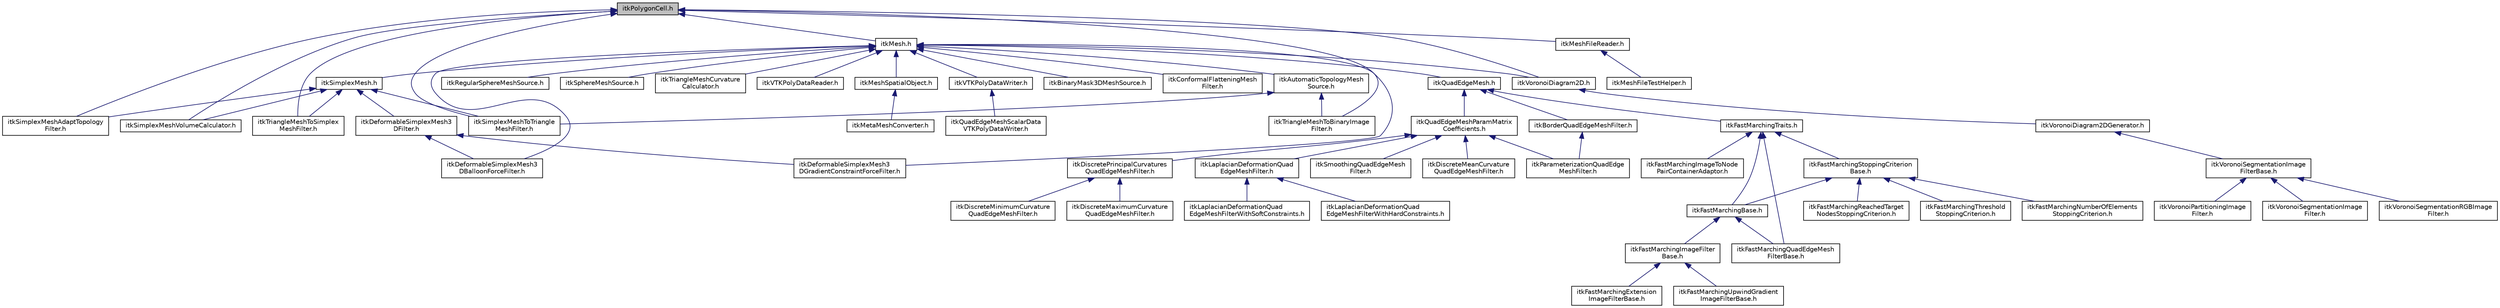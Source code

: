 digraph "itkPolygonCell.h"
{
 // LATEX_PDF_SIZE
  edge [fontname="Helvetica",fontsize="10",labelfontname="Helvetica",labelfontsize="10"];
  node [fontname="Helvetica",fontsize="10",shape=record];
  Node1 [label="itkPolygonCell.h",height=0.2,width=0.4,color="black", fillcolor="grey75", style="filled", fontcolor="black",tooltip=" "];
  Node1 -> Node2 [dir="back",color="midnightblue",fontsize="10",style="solid",fontname="Helvetica"];
  Node2 [label="itkMesh.h",height=0.2,width=0.4,color="black", fillcolor="white", style="filled",URL="$itkMesh_8h.html",tooltip=" "];
  Node2 -> Node3 [dir="back",color="midnightblue",fontsize="10",style="solid",fontname="Helvetica"];
  Node3 [label="itkAutomaticTopologyMesh\lSource.h",height=0.2,width=0.4,color="black", fillcolor="white", style="filled",URL="$itkAutomaticTopologyMeshSource_8h.html",tooltip=" "];
  Node3 -> Node4 [dir="back",color="midnightblue",fontsize="10",style="solid",fontname="Helvetica"];
  Node4 [label="itkSimplexMeshToTriangle\lMeshFilter.h",height=0.2,width=0.4,color="black", fillcolor="white", style="filled",URL="$itkSimplexMeshToTriangleMeshFilter_8h.html",tooltip=" "];
  Node3 -> Node5 [dir="back",color="midnightblue",fontsize="10",style="solid",fontname="Helvetica"];
  Node5 [label="itkTriangleMeshToBinaryImage\lFilter.h",height=0.2,width=0.4,color="black", fillcolor="white", style="filled",URL="$itkTriangleMeshToBinaryImageFilter_8h.html",tooltip=" "];
  Node2 -> Node6 [dir="back",color="midnightblue",fontsize="10",style="solid",fontname="Helvetica"];
  Node6 [label="itkBinaryMask3DMeshSource.h",height=0.2,width=0.4,color="black", fillcolor="white", style="filled",URL="$itkBinaryMask3DMeshSource_8h.html",tooltip=" "];
  Node2 -> Node7 [dir="back",color="midnightblue",fontsize="10",style="solid",fontname="Helvetica"];
  Node7 [label="itkConformalFlatteningMesh\lFilter.h",height=0.2,width=0.4,color="black", fillcolor="white", style="filled",URL="$itkConformalFlatteningMeshFilter_8h.html",tooltip=" "];
  Node2 -> Node8 [dir="back",color="midnightblue",fontsize="10",style="solid",fontname="Helvetica"];
  Node8 [label="itkDeformableSimplexMesh3\lDBalloonForceFilter.h",height=0.2,width=0.4,color="black", fillcolor="white", style="filled",URL="$itkDeformableSimplexMesh3DBalloonForceFilter_8h.html",tooltip=" "];
  Node2 -> Node9 [dir="back",color="midnightblue",fontsize="10",style="solid",fontname="Helvetica"];
  Node9 [label="itkDeformableSimplexMesh3\lDGradientConstraintForceFilter.h",height=0.2,width=0.4,color="black", fillcolor="white", style="filled",URL="$itkDeformableSimplexMesh3DGradientConstraintForceFilter_8h.html",tooltip=" "];
  Node2 -> Node10 [dir="back",color="midnightblue",fontsize="10",style="solid",fontname="Helvetica"];
  Node10 [label="itkMeshSpatialObject.h",height=0.2,width=0.4,color="black", fillcolor="white", style="filled",URL="$itkMeshSpatialObject_8h.html",tooltip=" "];
  Node10 -> Node11 [dir="back",color="midnightblue",fontsize="10",style="solid",fontname="Helvetica"];
  Node11 [label="itkMetaMeshConverter.h",height=0.2,width=0.4,color="black", fillcolor="white", style="filled",URL="$itkMetaMeshConverter_8h.html",tooltip=" "];
  Node2 -> Node12 [dir="back",color="midnightblue",fontsize="10",style="solid",fontname="Helvetica"];
  Node12 [label="itkQuadEdgeMesh.h",height=0.2,width=0.4,color="black", fillcolor="white", style="filled",URL="$itkQuadEdgeMesh_8h.html",tooltip=" "];
  Node12 -> Node13 [dir="back",color="midnightblue",fontsize="10",style="solid",fontname="Helvetica"];
  Node13 [label="itkBorderQuadEdgeMeshFilter.h",height=0.2,width=0.4,color="black", fillcolor="white", style="filled",URL="$itkBorderQuadEdgeMeshFilter_8h.html",tooltip=" "];
  Node13 -> Node14 [dir="back",color="midnightblue",fontsize="10",style="solid",fontname="Helvetica"];
  Node14 [label="itkParameterizationQuadEdge\lMeshFilter.h",height=0.2,width=0.4,color="black", fillcolor="white", style="filled",URL="$itkParameterizationQuadEdgeMeshFilter_8h.html",tooltip=" "];
  Node12 -> Node15 [dir="back",color="midnightblue",fontsize="10",style="solid",fontname="Helvetica"];
  Node15 [label="itkFastMarchingTraits.h",height=0.2,width=0.4,color="black", fillcolor="white", style="filled",URL="$itkFastMarchingTraits_8h.html",tooltip=" "];
  Node15 -> Node16 [dir="back",color="midnightblue",fontsize="10",style="solid",fontname="Helvetica"];
  Node16 [label="itkFastMarchingBase.h",height=0.2,width=0.4,color="black", fillcolor="white", style="filled",URL="$itkFastMarchingBase_8h.html",tooltip=" "];
  Node16 -> Node17 [dir="back",color="midnightblue",fontsize="10",style="solid",fontname="Helvetica"];
  Node17 [label="itkFastMarchingImageFilter\lBase.h",height=0.2,width=0.4,color="black", fillcolor="white", style="filled",URL="$itkFastMarchingImageFilterBase_8h.html",tooltip=" "];
  Node17 -> Node18 [dir="back",color="midnightblue",fontsize="10",style="solid",fontname="Helvetica"];
  Node18 [label="itkFastMarchingExtension\lImageFilterBase.h",height=0.2,width=0.4,color="black", fillcolor="white", style="filled",URL="$itkFastMarchingExtensionImageFilterBase_8h.html",tooltip=" "];
  Node17 -> Node19 [dir="back",color="midnightblue",fontsize="10",style="solid",fontname="Helvetica"];
  Node19 [label="itkFastMarchingUpwindGradient\lImageFilterBase.h",height=0.2,width=0.4,color="black", fillcolor="white", style="filled",URL="$itkFastMarchingUpwindGradientImageFilterBase_8h.html",tooltip=" "];
  Node16 -> Node20 [dir="back",color="midnightblue",fontsize="10",style="solid",fontname="Helvetica"];
  Node20 [label="itkFastMarchingQuadEdgeMesh\lFilterBase.h",height=0.2,width=0.4,color="black", fillcolor="white", style="filled",URL="$itkFastMarchingQuadEdgeMeshFilterBase_8h.html",tooltip=" "];
  Node15 -> Node21 [dir="back",color="midnightblue",fontsize="10",style="solid",fontname="Helvetica"];
  Node21 [label="itkFastMarchingImageToNode\lPairContainerAdaptor.h",height=0.2,width=0.4,color="black", fillcolor="white", style="filled",URL="$itkFastMarchingImageToNodePairContainerAdaptor_8h.html",tooltip=" "];
  Node15 -> Node20 [dir="back",color="midnightblue",fontsize="10",style="solid",fontname="Helvetica"];
  Node15 -> Node22 [dir="back",color="midnightblue",fontsize="10",style="solid",fontname="Helvetica"];
  Node22 [label="itkFastMarchingStoppingCriterion\lBase.h",height=0.2,width=0.4,color="black", fillcolor="white", style="filled",URL="$itkFastMarchingStoppingCriterionBase_8h.html",tooltip=" "];
  Node22 -> Node16 [dir="back",color="midnightblue",fontsize="10",style="solid",fontname="Helvetica"];
  Node22 -> Node23 [dir="back",color="midnightblue",fontsize="10",style="solid",fontname="Helvetica"];
  Node23 [label="itkFastMarchingNumberOfElements\lStoppingCriterion.h",height=0.2,width=0.4,color="black", fillcolor="white", style="filled",URL="$itkFastMarchingNumberOfElementsStoppingCriterion_8h.html",tooltip=" "];
  Node22 -> Node24 [dir="back",color="midnightblue",fontsize="10",style="solid",fontname="Helvetica"];
  Node24 [label="itkFastMarchingReachedTarget\lNodesStoppingCriterion.h",height=0.2,width=0.4,color="black", fillcolor="white", style="filled",URL="$itkFastMarchingReachedTargetNodesStoppingCriterion_8h.html",tooltip=" "];
  Node22 -> Node25 [dir="back",color="midnightblue",fontsize="10",style="solid",fontname="Helvetica"];
  Node25 [label="itkFastMarchingThreshold\lStoppingCriterion.h",height=0.2,width=0.4,color="black", fillcolor="white", style="filled",URL="$itkFastMarchingThresholdStoppingCriterion_8h.html",tooltip=" "];
  Node12 -> Node26 [dir="back",color="midnightblue",fontsize="10",style="solid",fontname="Helvetica"];
  Node26 [label="itkQuadEdgeMeshParamMatrix\lCoefficients.h",height=0.2,width=0.4,color="black", fillcolor="white", style="filled",URL="$itkQuadEdgeMeshParamMatrixCoefficients_8h.html",tooltip=" "];
  Node26 -> Node27 [dir="back",color="midnightblue",fontsize="10",style="solid",fontname="Helvetica"];
  Node27 [label="itkDiscreteMeanCurvature\lQuadEdgeMeshFilter.h",height=0.2,width=0.4,color="black", fillcolor="white", style="filled",URL="$itkDiscreteMeanCurvatureQuadEdgeMeshFilter_8h.html",tooltip=" "];
  Node26 -> Node28 [dir="back",color="midnightblue",fontsize="10",style="solid",fontname="Helvetica"];
  Node28 [label="itkDiscretePrincipalCurvatures\lQuadEdgeMeshFilter.h",height=0.2,width=0.4,color="black", fillcolor="white", style="filled",URL="$itkDiscretePrincipalCurvaturesQuadEdgeMeshFilter_8h.html",tooltip=" "];
  Node28 -> Node29 [dir="back",color="midnightblue",fontsize="10",style="solid",fontname="Helvetica"];
  Node29 [label="itkDiscreteMaximumCurvature\lQuadEdgeMeshFilter.h",height=0.2,width=0.4,color="black", fillcolor="white", style="filled",URL="$itkDiscreteMaximumCurvatureQuadEdgeMeshFilter_8h.html",tooltip=" "];
  Node28 -> Node30 [dir="back",color="midnightblue",fontsize="10",style="solid",fontname="Helvetica"];
  Node30 [label="itkDiscreteMinimumCurvature\lQuadEdgeMeshFilter.h",height=0.2,width=0.4,color="black", fillcolor="white", style="filled",URL="$itkDiscreteMinimumCurvatureQuadEdgeMeshFilter_8h.html",tooltip=" "];
  Node26 -> Node31 [dir="back",color="midnightblue",fontsize="10",style="solid",fontname="Helvetica"];
  Node31 [label="itkLaplacianDeformationQuad\lEdgeMeshFilter.h",height=0.2,width=0.4,color="black", fillcolor="white", style="filled",URL="$itkLaplacianDeformationQuadEdgeMeshFilter_8h.html",tooltip=" "];
  Node31 -> Node32 [dir="back",color="midnightblue",fontsize="10",style="solid",fontname="Helvetica"];
  Node32 [label="itkLaplacianDeformationQuad\lEdgeMeshFilterWithHardConstraints.h",height=0.2,width=0.4,color="black", fillcolor="white", style="filled",URL="$itkLaplacianDeformationQuadEdgeMeshFilterWithHardConstraints_8h.html",tooltip=" "];
  Node31 -> Node33 [dir="back",color="midnightblue",fontsize="10",style="solid",fontname="Helvetica"];
  Node33 [label="itkLaplacianDeformationQuad\lEdgeMeshFilterWithSoftConstraints.h",height=0.2,width=0.4,color="black", fillcolor="white", style="filled",URL="$itkLaplacianDeformationQuadEdgeMeshFilterWithSoftConstraints_8h.html",tooltip=" "];
  Node26 -> Node14 [dir="back",color="midnightblue",fontsize="10",style="solid",fontname="Helvetica"];
  Node26 -> Node34 [dir="back",color="midnightblue",fontsize="10",style="solid",fontname="Helvetica"];
  Node34 [label="itkSmoothingQuadEdgeMesh\lFilter.h",height=0.2,width=0.4,color="black", fillcolor="white", style="filled",URL="$itkSmoothingQuadEdgeMeshFilter_8h.html",tooltip=" "];
  Node2 -> Node35 [dir="back",color="midnightblue",fontsize="10",style="solid",fontname="Helvetica"];
  Node35 [label="itkRegularSphereMeshSource.h",height=0.2,width=0.4,color="black", fillcolor="white", style="filled",URL="$itkRegularSphereMeshSource_8h.html",tooltip=" "];
  Node2 -> Node36 [dir="back",color="midnightblue",fontsize="10",style="solid",fontname="Helvetica"];
  Node36 [label="itkSimplexMesh.h",height=0.2,width=0.4,color="black", fillcolor="white", style="filled",URL="$itkSimplexMesh_8h.html",tooltip=" "];
  Node36 -> Node37 [dir="back",color="midnightblue",fontsize="10",style="solid",fontname="Helvetica"];
  Node37 [label="itkDeformableSimplexMesh3\lDFilter.h",height=0.2,width=0.4,color="black", fillcolor="white", style="filled",URL="$itkDeformableSimplexMesh3DFilter_8h.html",tooltip=" "];
  Node37 -> Node8 [dir="back",color="midnightblue",fontsize="10",style="solid",fontname="Helvetica"];
  Node37 -> Node9 [dir="back",color="midnightblue",fontsize="10",style="solid",fontname="Helvetica"];
  Node36 -> Node38 [dir="back",color="midnightblue",fontsize="10",style="solid",fontname="Helvetica"];
  Node38 [label="itkSimplexMeshAdaptTopology\lFilter.h",height=0.2,width=0.4,color="black", fillcolor="white", style="filled",URL="$itkSimplexMeshAdaptTopologyFilter_8h.html",tooltip=" "];
  Node36 -> Node4 [dir="back",color="midnightblue",fontsize="10",style="solid",fontname="Helvetica"];
  Node36 -> Node39 [dir="back",color="midnightblue",fontsize="10",style="solid",fontname="Helvetica"];
  Node39 [label="itkSimplexMeshVolumeCalculator.h",height=0.2,width=0.4,color="black", fillcolor="white", style="filled",URL="$itkSimplexMeshVolumeCalculator_8h.html",tooltip=" "];
  Node36 -> Node40 [dir="back",color="midnightblue",fontsize="10",style="solid",fontname="Helvetica"];
  Node40 [label="itkTriangleMeshToSimplex\lMeshFilter.h",height=0.2,width=0.4,color="black", fillcolor="white", style="filled",URL="$itkTriangleMeshToSimplexMeshFilter_8h.html",tooltip=" "];
  Node2 -> Node41 [dir="back",color="midnightblue",fontsize="10",style="solid",fontname="Helvetica"];
  Node41 [label="itkSphereMeshSource.h",height=0.2,width=0.4,color="black", fillcolor="white", style="filled",URL="$itkSphereMeshSource_8h.html",tooltip=" "];
  Node2 -> Node42 [dir="back",color="midnightblue",fontsize="10",style="solid",fontname="Helvetica"];
  Node42 [label="itkTriangleMeshCurvature\lCalculator.h",height=0.2,width=0.4,color="black", fillcolor="white", style="filled",URL="$itkTriangleMeshCurvatureCalculator_8h.html",tooltip=" "];
  Node2 -> Node43 [dir="back",color="midnightblue",fontsize="10",style="solid",fontname="Helvetica"];
  Node43 [label="itkVTKPolyDataReader.h",height=0.2,width=0.4,color="black", fillcolor="white", style="filled",URL="$itkVTKPolyDataReader_8h.html",tooltip=" "];
  Node2 -> Node44 [dir="back",color="midnightblue",fontsize="10",style="solid",fontname="Helvetica"];
  Node44 [label="itkVTKPolyDataWriter.h",height=0.2,width=0.4,color="black", fillcolor="white", style="filled",URL="$itkVTKPolyDataWriter_8h.html",tooltip=" "];
  Node44 -> Node45 [dir="back",color="midnightblue",fontsize="10",style="solid",fontname="Helvetica"];
  Node45 [label="itkQuadEdgeMeshScalarData\lVTKPolyDataWriter.h",height=0.2,width=0.4,color="black", fillcolor="white", style="filled",URL="$itkQuadEdgeMeshScalarDataVTKPolyDataWriter_8h.html",tooltip=" "];
  Node2 -> Node46 [dir="back",color="midnightblue",fontsize="10",style="solid",fontname="Helvetica"];
  Node46 [label="itkVoronoiDiagram2D.h",height=0.2,width=0.4,color="black", fillcolor="white", style="filled",URL="$itkVoronoiDiagram2D_8h.html",tooltip=" "];
  Node46 -> Node47 [dir="back",color="midnightblue",fontsize="10",style="solid",fontname="Helvetica"];
  Node47 [label="itkVoronoiDiagram2DGenerator.h",height=0.2,width=0.4,color="black", fillcolor="white", style="filled",URL="$itkVoronoiDiagram2DGenerator_8h.html",tooltip=" "];
  Node47 -> Node48 [dir="back",color="midnightblue",fontsize="10",style="solid",fontname="Helvetica"];
  Node48 [label="itkVoronoiSegmentationImage\lFilterBase.h",height=0.2,width=0.4,color="black", fillcolor="white", style="filled",URL="$itkVoronoiSegmentationImageFilterBase_8h.html",tooltip=" "];
  Node48 -> Node49 [dir="back",color="midnightblue",fontsize="10",style="solid",fontname="Helvetica"];
  Node49 [label="itkVoronoiPartitioningImage\lFilter.h",height=0.2,width=0.4,color="black", fillcolor="white", style="filled",URL="$itkVoronoiPartitioningImageFilter_8h.html",tooltip=" "];
  Node48 -> Node50 [dir="back",color="midnightblue",fontsize="10",style="solid",fontname="Helvetica"];
  Node50 [label="itkVoronoiSegmentationImage\lFilter.h",height=0.2,width=0.4,color="black", fillcolor="white", style="filled",URL="$itkVoronoiSegmentationImageFilter_8h.html",tooltip=" "];
  Node48 -> Node51 [dir="back",color="midnightblue",fontsize="10",style="solid",fontname="Helvetica"];
  Node51 [label="itkVoronoiSegmentationRGBImage\lFilter.h",height=0.2,width=0.4,color="black", fillcolor="white", style="filled",URL="$itkVoronoiSegmentationRGBImageFilter_8h.html",tooltip=" "];
  Node1 -> Node52 [dir="back",color="midnightblue",fontsize="10",style="solid",fontname="Helvetica"];
  Node52 [label="itkMeshFileReader.h",height=0.2,width=0.4,color="black", fillcolor="white", style="filled",URL="$itkMeshFileReader_8h.html",tooltip=" "];
  Node52 -> Node53 [dir="back",color="midnightblue",fontsize="10",style="solid",fontname="Helvetica"];
  Node53 [label="itkMeshFileTestHelper.h",height=0.2,width=0.4,color="black", fillcolor="white", style="filled",URL="$itkMeshFileTestHelper_8h.html",tooltip=" "];
  Node1 -> Node38 [dir="back",color="midnightblue",fontsize="10",style="solid",fontname="Helvetica"];
  Node1 -> Node4 [dir="back",color="midnightblue",fontsize="10",style="solid",fontname="Helvetica"];
  Node1 -> Node39 [dir="back",color="midnightblue",fontsize="10",style="solid",fontname="Helvetica"];
  Node1 -> Node5 [dir="back",color="midnightblue",fontsize="10",style="solid",fontname="Helvetica"];
  Node1 -> Node40 [dir="back",color="midnightblue",fontsize="10",style="solid",fontname="Helvetica"];
  Node1 -> Node46 [dir="back",color="midnightblue",fontsize="10",style="solid",fontname="Helvetica"];
}
